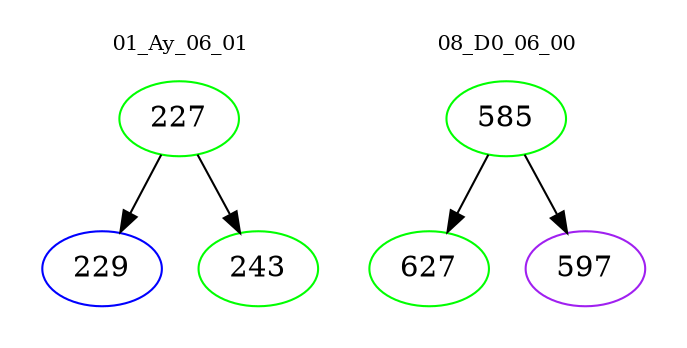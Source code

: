digraph{
subgraph cluster_0 {
color = white
label = "01_Ay_06_01";
fontsize=10;
T0_227 [label="227", color="green"]
T0_227 -> T0_229 [color="black"]
T0_229 [label="229", color="blue"]
T0_227 -> T0_243 [color="black"]
T0_243 [label="243", color="green"]
}
subgraph cluster_1 {
color = white
label = "08_D0_06_00";
fontsize=10;
T1_585 [label="585", color="green"]
T1_585 -> T1_627 [color="black"]
T1_627 [label="627", color="green"]
T1_585 -> T1_597 [color="black"]
T1_597 [label="597", color="purple"]
}
}
